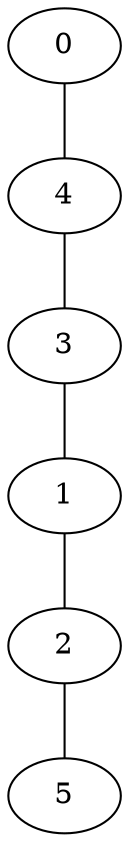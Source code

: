 // nsp_compressed1
graph {
	00 [label=0]
	01 [label=4]
	10 [label=3]
	11 [label=1]
	20 [label=2]
	21 [label=5]
	00 -- 01
	01 -- 10
	10 -- 11
	11 -- 20
	20 -- 21
}
